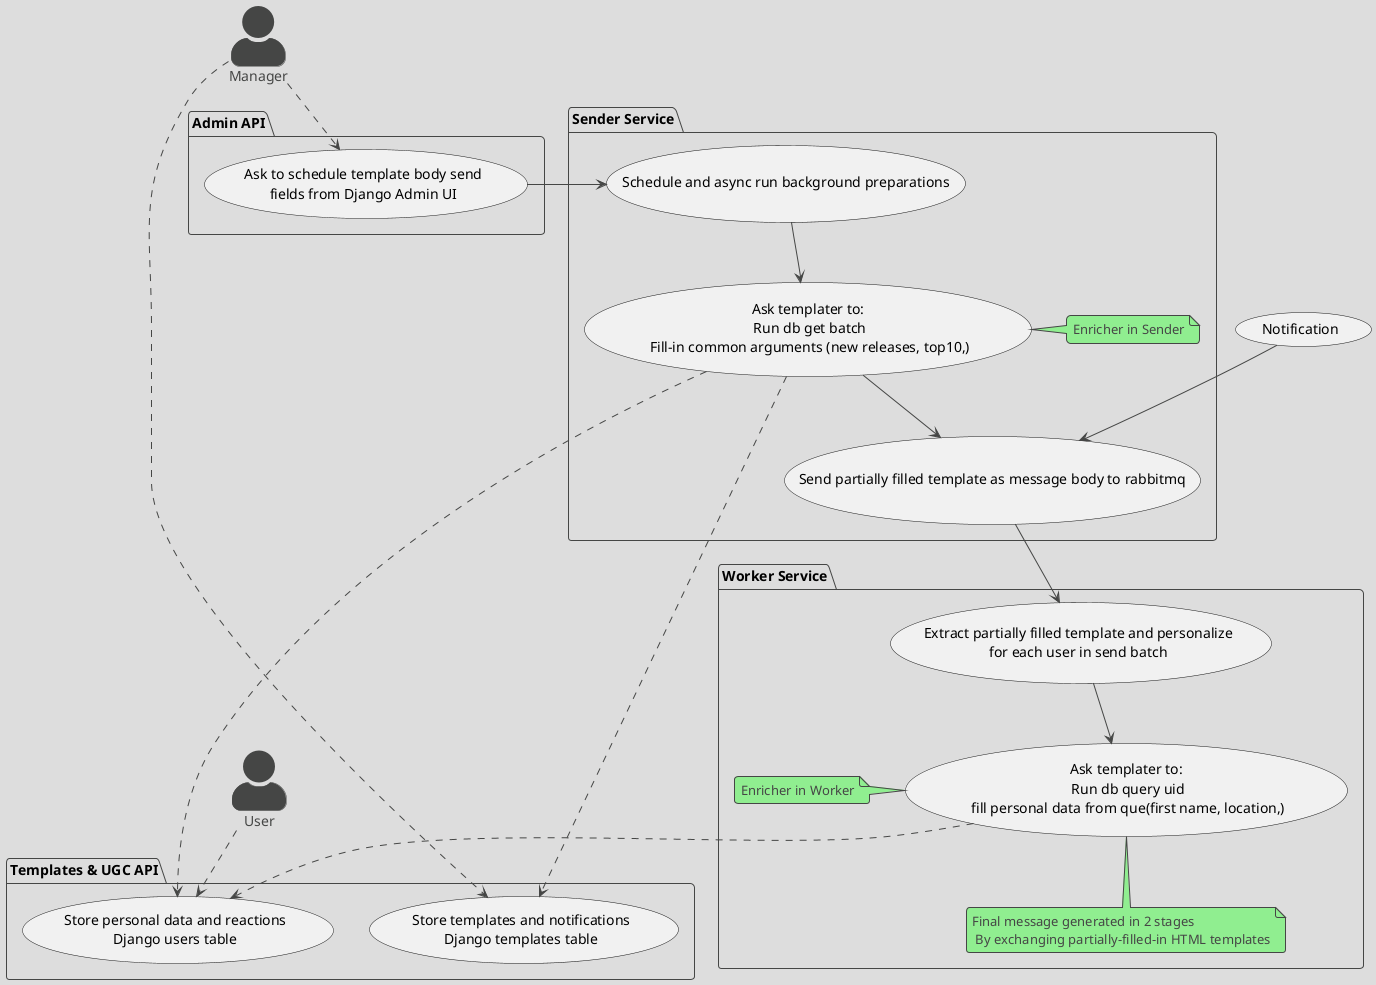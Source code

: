 @startuml "message generation flow"

'https://plantuml.com/use-case-diagram'
skinparam actorStyle awesome
!theme toy


actor Manager
actor User


package "Templates & UGC API" {
    "Store personal data and reactions\nDjango users table" as (Account)
    "Store templates and notifications\nDjango templates table" as (Storage)
}

package "Admin API" {
    "Ask to schedule template body send\nfields from Django Admin UI" as (Templater)
}

package "Sender Service" {
    "Schedule and async run background preparations" as (Bg)
    "Ask templater to:\n Run db get batch\n Fill-in common arguments (new releases, top10,)" as (Fill-1)
    "Send partially filled template as message body to rabbitmq" as (Send)

    note right of (Fill-1): Enricher in Sender
}

package "Worker Service" {
    "Extract partially filled template and personalize\nfor each user in send batch" as (Extract)
    "Ask templater to:\n Run db query uid\n fill personal data from que(first name, location,)" as (Fill-2)

    note left of (Fill-2): Enricher in Worker
    note bottom of (Fill-2): Final message generated in 2 stages\n By exchanging partially-filled-in HTML templates

}


User ..> (Account)

Manager ..> (Templater)
Manager ..> (Storage)

(Templater) -> (Bg)
(Bg) --> (Fill-1)
(Fill-1) --> (Send)
(Notification) --> (Send)

(Send) --> (Extract)
(Extract) --> (Fill-2)

(Fill-1) ..> (Storage)
(Fill-1) ..> (Account)
(Fill-2) ..> (Account)

@enduml
